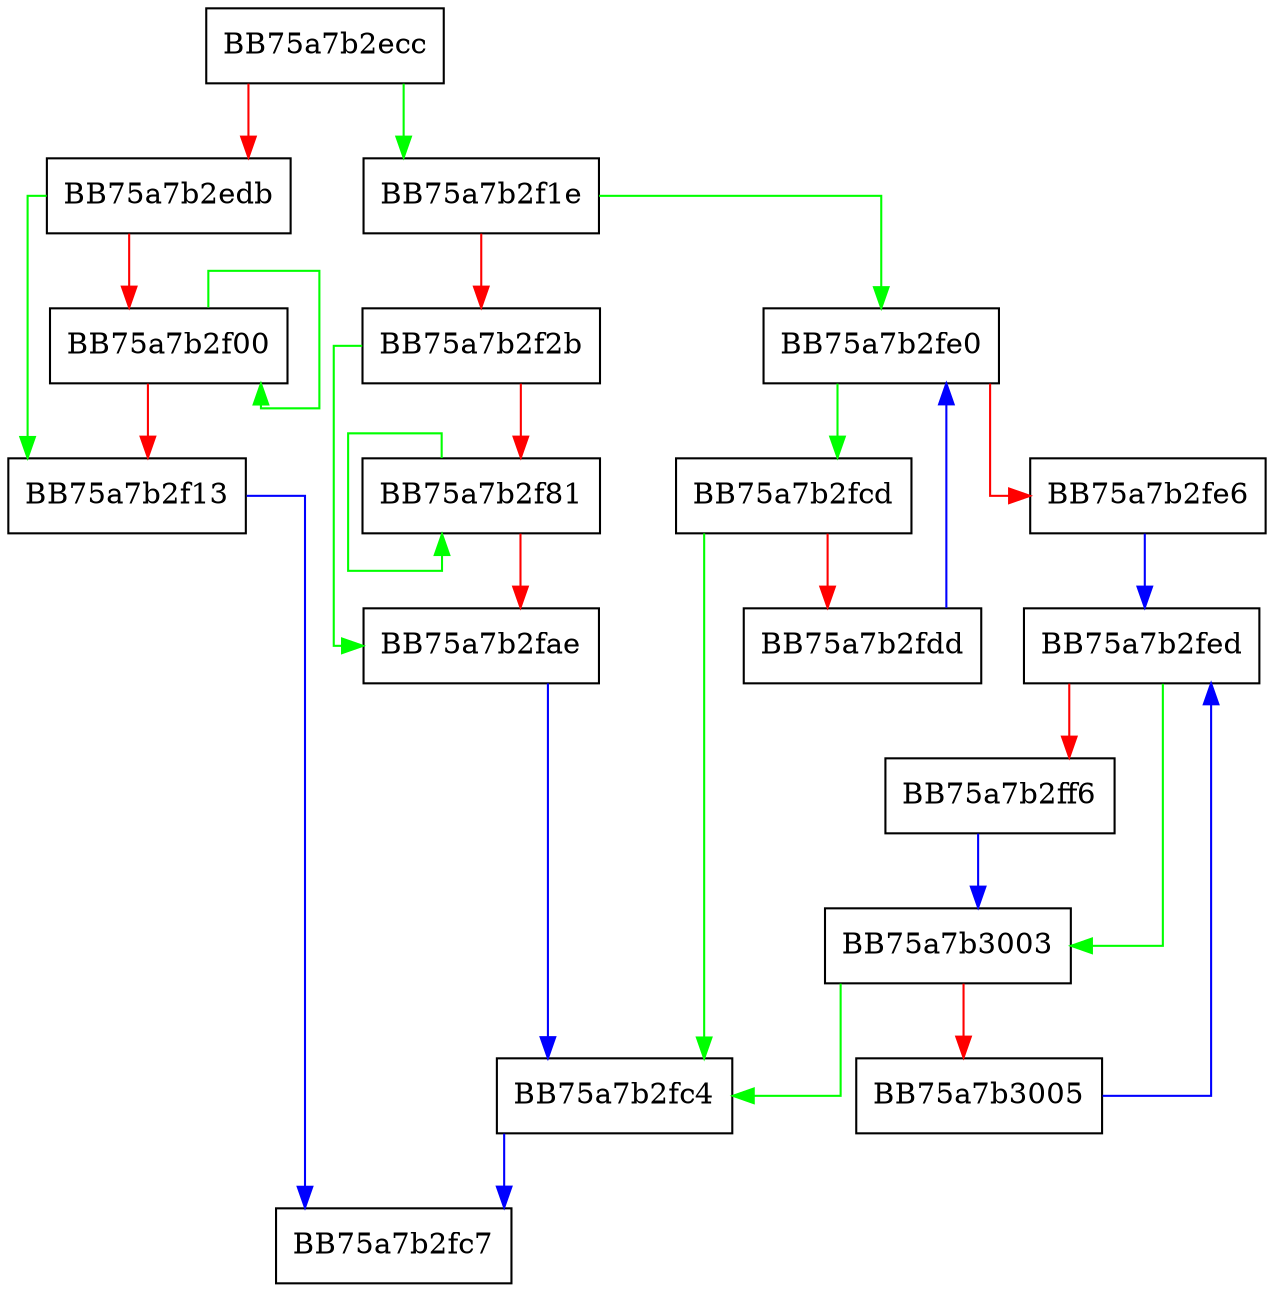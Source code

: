 digraph strrchr {
  node [shape="box"];
  graph [splines=ortho];
  BB75a7b2ecc -> BB75a7b2f1e [color="green"];
  BB75a7b2ecc -> BB75a7b2edb [color="red"];
  BB75a7b2edb -> BB75a7b2f13 [color="green"];
  BB75a7b2edb -> BB75a7b2f00 [color="red"];
  BB75a7b2f00 -> BB75a7b2f00 [color="green"];
  BB75a7b2f00 -> BB75a7b2f13 [color="red"];
  BB75a7b2f13 -> BB75a7b2fc7 [color="blue"];
  BB75a7b2f1e -> BB75a7b2fe0 [color="green"];
  BB75a7b2f1e -> BB75a7b2f2b [color="red"];
  BB75a7b2f2b -> BB75a7b2fae [color="green"];
  BB75a7b2f2b -> BB75a7b2f81 [color="red"];
  BB75a7b2f81 -> BB75a7b2f81 [color="green"];
  BB75a7b2f81 -> BB75a7b2fae [color="red"];
  BB75a7b2fae -> BB75a7b2fc4 [color="blue"];
  BB75a7b2fc4 -> BB75a7b2fc7 [color="blue"];
  BB75a7b2fcd -> BB75a7b2fc4 [color="green"];
  BB75a7b2fcd -> BB75a7b2fdd [color="red"];
  BB75a7b2fdd -> BB75a7b2fe0 [color="blue"];
  BB75a7b2fe0 -> BB75a7b2fcd [color="green"];
  BB75a7b2fe0 -> BB75a7b2fe6 [color="red"];
  BB75a7b2fe6 -> BB75a7b2fed [color="blue"];
  BB75a7b2fed -> BB75a7b3003 [color="green"];
  BB75a7b2fed -> BB75a7b2ff6 [color="red"];
  BB75a7b2ff6 -> BB75a7b3003 [color="blue"];
  BB75a7b3003 -> BB75a7b2fc4 [color="green"];
  BB75a7b3003 -> BB75a7b3005 [color="red"];
  BB75a7b3005 -> BB75a7b2fed [color="blue"];
}